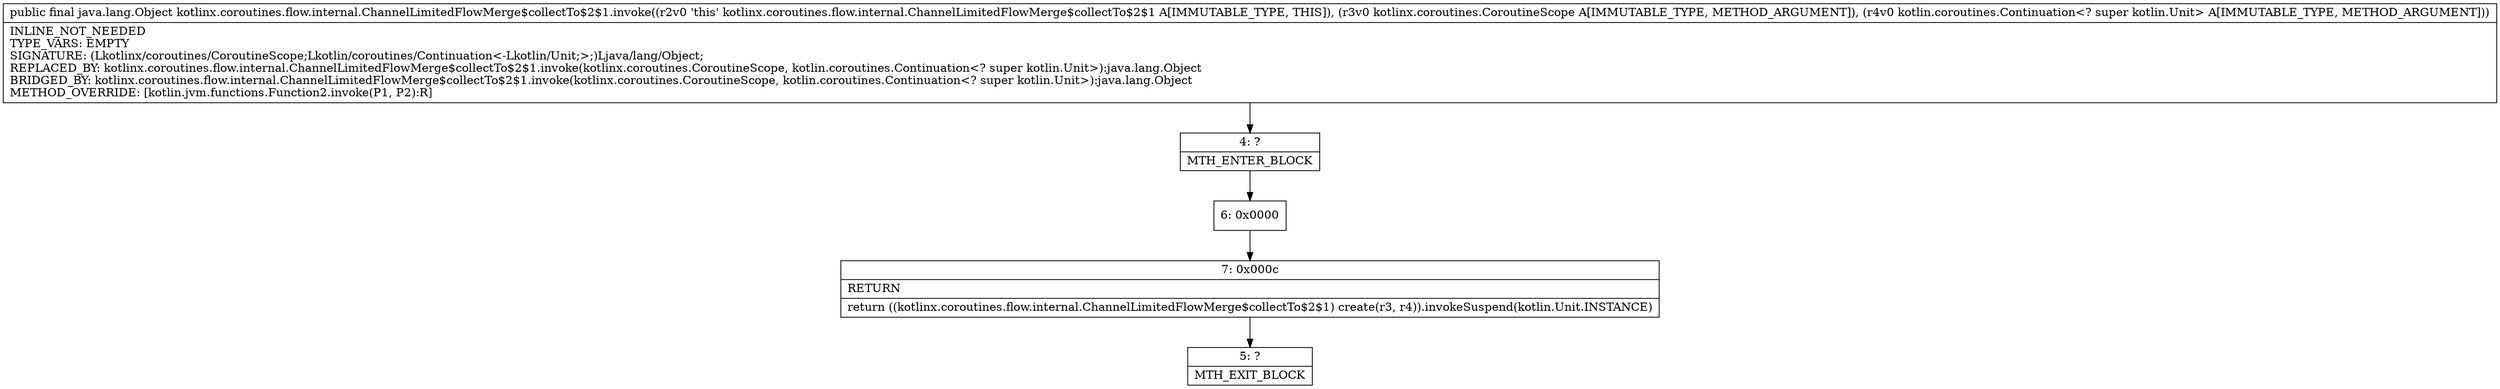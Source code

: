 digraph "CFG forkotlinx.coroutines.flow.internal.ChannelLimitedFlowMerge$collectTo$2$1.invoke(Lkotlinx\/coroutines\/CoroutineScope;Lkotlin\/coroutines\/Continuation;)Ljava\/lang\/Object;" {
Node_4 [shape=record,label="{4\:\ ?|MTH_ENTER_BLOCK\l}"];
Node_6 [shape=record,label="{6\:\ 0x0000}"];
Node_7 [shape=record,label="{7\:\ 0x000c|RETURN\l|return ((kotlinx.coroutines.flow.internal.ChannelLimitedFlowMerge$collectTo$2$1) create(r3, r4)).invokeSuspend(kotlin.Unit.INSTANCE)\l}"];
Node_5 [shape=record,label="{5\:\ ?|MTH_EXIT_BLOCK\l}"];
MethodNode[shape=record,label="{public final java.lang.Object kotlinx.coroutines.flow.internal.ChannelLimitedFlowMerge$collectTo$2$1.invoke((r2v0 'this' kotlinx.coroutines.flow.internal.ChannelLimitedFlowMerge$collectTo$2$1 A[IMMUTABLE_TYPE, THIS]), (r3v0 kotlinx.coroutines.CoroutineScope A[IMMUTABLE_TYPE, METHOD_ARGUMENT]), (r4v0 kotlin.coroutines.Continuation\<? super kotlin.Unit\> A[IMMUTABLE_TYPE, METHOD_ARGUMENT]))  | INLINE_NOT_NEEDED\lTYPE_VARS: EMPTY\lSIGNATURE: (Lkotlinx\/coroutines\/CoroutineScope;Lkotlin\/coroutines\/Continuation\<\-Lkotlin\/Unit;\>;)Ljava\/lang\/Object;\lREPLACED_BY: kotlinx.coroutines.flow.internal.ChannelLimitedFlowMerge$collectTo$2$1.invoke(kotlinx.coroutines.CoroutineScope, kotlin.coroutines.Continuation\<? super kotlin.Unit\>):java.lang.Object\lBRIDGED_BY: kotlinx.coroutines.flow.internal.ChannelLimitedFlowMerge$collectTo$2$1.invoke(kotlinx.coroutines.CoroutineScope, kotlin.coroutines.Continuation\<? super kotlin.Unit\>):java.lang.Object\lMETHOD_OVERRIDE: [kotlin.jvm.functions.Function2.invoke(P1, P2):R]\l}"];
MethodNode -> Node_4;Node_4 -> Node_6;
Node_6 -> Node_7;
Node_7 -> Node_5;
}

